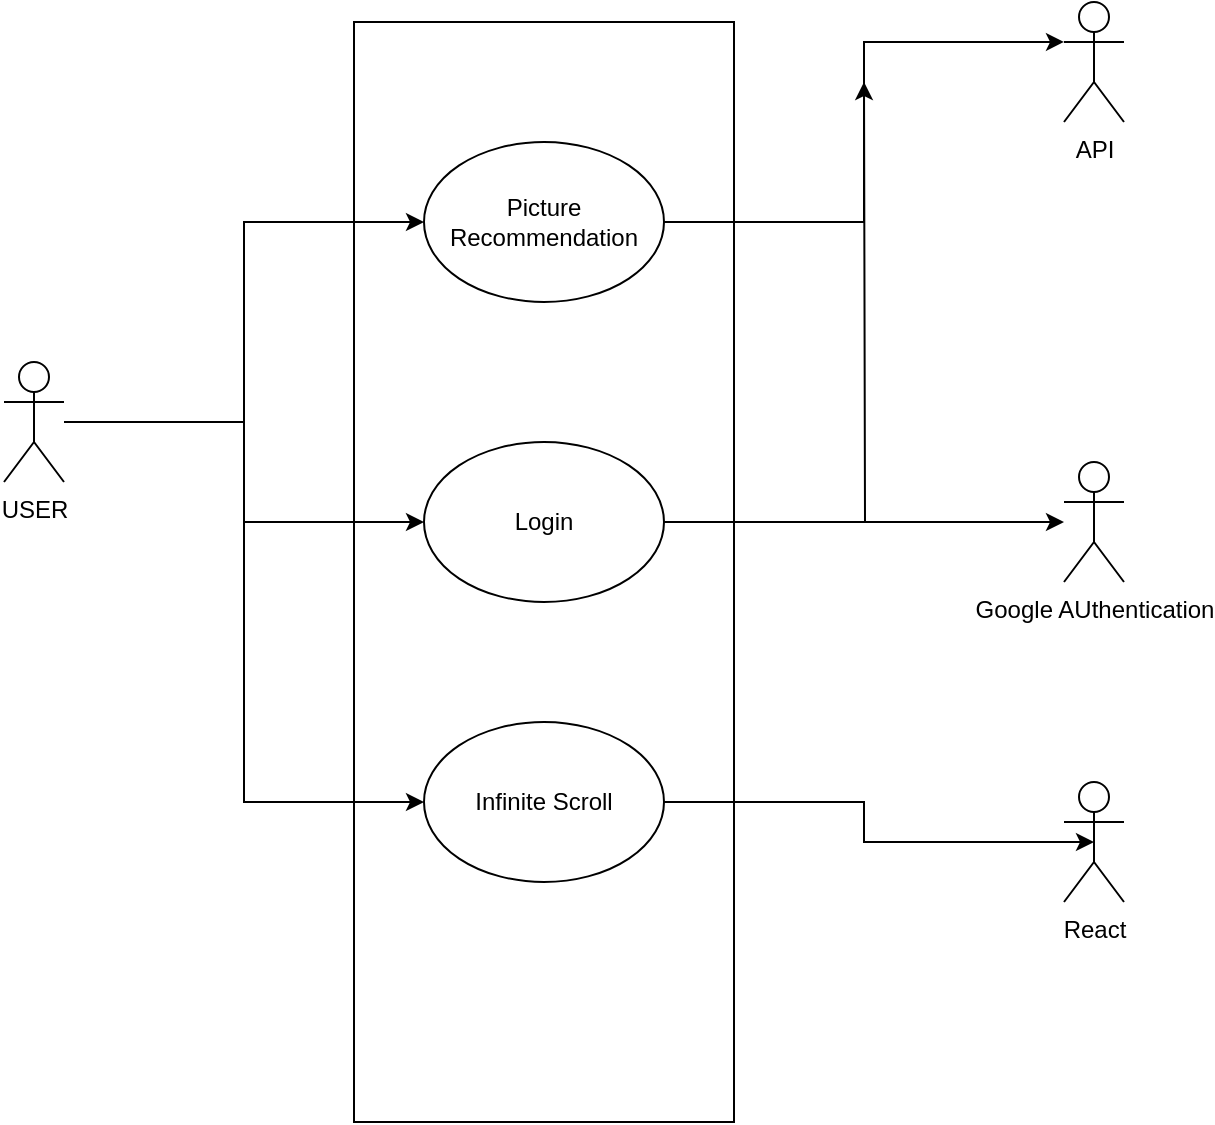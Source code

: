 <mxfile version="24.7.14">
  <diagram id="R2lEEEUBdFMjLlhIrx00" name="Page-1">
    <mxGraphModel dx="1385" dy="627" grid="1" gridSize="10" guides="1" tooltips="1" connect="1" arrows="1" fold="1" page="1" pageScale="1" pageWidth="850" pageHeight="1100" math="0" shadow="0" extFonts="Permanent Marker^https://fonts.googleapis.com/css?family=Permanent+Marker">
      <root>
        <mxCell id="0" />
        <mxCell id="1" parent="0" />
        <mxCell id="TX-KJzdsc7qopipzYaIi-85" value="" style="rounded=0;whiteSpace=wrap;html=1;" vertex="1" parent="1">
          <mxGeometry x="305" y="440" width="190" height="550" as="geometry" />
        </mxCell>
        <mxCell id="TX-KJzdsc7qopipzYaIi-76" style="edgeStyle=orthogonalEdgeStyle;rounded=0;orthogonalLoop=1;jettySize=auto;html=1;entryX=0;entryY=0.5;entryDx=0;entryDy=0;" edge="1" parent="1" source="TX-KJzdsc7qopipzYaIi-70" target="TX-KJzdsc7qopipzYaIi-73">
          <mxGeometry relative="1" as="geometry">
            <Array as="points">
              <mxPoint x="250" y="640" />
              <mxPoint x="250" y="540" />
            </Array>
          </mxGeometry>
        </mxCell>
        <mxCell id="TX-KJzdsc7qopipzYaIi-82" style="edgeStyle=orthogonalEdgeStyle;rounded=0;orthogonalLoop=1;jettySize=auto;html=1;entryX=0;entryY=0.5;entryDx=0;entryDy=0;" edge="1" parent="1" source="TX-KJzdsc7qopipzYaIi-70" target="TX-KJzdsc7qopipzYaIi-80">
          <mxGeometry relative="1" as="geometry" />
        </mxCell>
        <mxCell id="TX-KJzdsc7qopipzYaIi-88" style="edgeStyle=orthogonalEdgeStyle;rounded=0;orthogonalLoop=1;jettySize=auto;html=1;entryX=0;entryY=0.5;entryDx=0;entryDy=0;" edge="1" parent="1" source="TX-KJzdsc7qopipzYaIi-70" target="TX-KJzdsc7qopipzYaIi-87">
          <mxGeometry relative="1" as="geometry" />
        </mxCell>
        <mxCell id="TX-KJzdsc7qopipzYaIi-70" value="USER" style="shape=umlActor;verticalLabelPosition=bottom;verticalAlign=top;html=1;outlineConnect=0;" vertex="1" parent="1">
          <mxGeometry x="130" y="610" width="30" height="60" as="geometry" />
        </mxCell>
        <mxCell id="TX-KJzdsc7qopipzYaIi-73" value="Picture Recommendation" style="ellipse;whiteSpace=wrap;html=1;" vertex="1" parent="1">
          <mxGeometry x="340" y="500" width="120" height="80" as="geometry" />
        </mxCell>
        <mxCell id="TX-KJzdsc7qopipzYaIi-74" value="API" style="shape=umlActor;verticalLabelPosition=bottom;verticalAlign=top;html=1;outlineConnect=0;" vertex="1" parent="1">
          <mxGeometry x="660" y="430" width="30" height="60" as="geometry" />
        </mxCell>
        <mxCell id="TX-KJzdsc7qopipzYaIi-75" style="edgeStyle=orthogonalEdgeStyle;rounded=0;orthogonalLoop=1;jettySize=auto;html=1;entryX=0;entryY=0.333;entryDx=0;entryDy=0;entryPerimeter=0;" edge="1" parent="1" source="TX-KJzdsc7qopipzYaIi-73" target="TX-KJzdsc7qopipzYaIi-74">
          <mxGeometry relative="1" as="geometry" />
        </mxCell>
        <mxCell id="TX-KJzdsc7qopipzYaIi-83" style="edgeStyle=orthogonalEdgeStyle;rounded=0;orthogonalLoop=1;jettySize=auto;html=1;" edge="1" parent="1" source="TX-KJzdsc7qopipzYaIi-80" target="TX-KJzdsc7qopipzYaIi-81">
          <mxGeometry relative="1" as="geometry" />
        </mxCell>
        <mxCell id="TX-KJzdsc7qopipzYaIi-84" style="edgeStyle=orthogonalEdgeStyle;rounded=0;orthogonalLoop=1;jettySize=auto;html=1;" edge="1" parent="1" source="TX-KJzdsc7qopipzYaIi-80">
          <mxGeometry relative="1" as="geometry">
            <mxPoint x="560" y="470" as="targetPoint" />
          </mxGeometry>
        </mxCell>
        <mxCell id="TX-KJzdsc7qopipzYaIi-80" value="Login" style="ellipse;whiteSpace=wrap;html=1;" vertex="1" parent="1">
          <mxGeometry x="340" y="650" width="120" height="80" as="geometry" />
        </mxCell>
        <mxCell id="TX-KJzdsc7qopipzYaIi-81" value="Google AUthentication&lt;div&gt;&lt;br&gt;&lt;/div&gt;" style="shape=umlActor;verticalLabelPosition=bottom;verticalAlign=top;html=1;outlineConnect=0;" vertex="1" parent="1">
          <mxGeometry x="660" y="660" width="30" height="60" as="geometry" />
        </mxCell>
        <mxCell id="TX-KJzdsc7qopipzYaIi-87" value="Infinite Scroll" style="ellipse;whiteSpace=wrap;html=1;" vertex="1" parent="1">
          <mxGeometry x="340" y="790" width="120" height="80" as="geometry" />
        </mxCell>
        <mxCell id="TX-KJzdsc7qopipzYaIi-89" value="React" style="shape=umlActor;verticalLabelPosition=bottom;verticalAlign=top;html=1;outlineConnect=0;" vertex="1" parent="1">
          <mxGeometry x="660" y="820" width="30" height="60" as="geometry" />
        </mxCell>
        <mxCell id="TX-KJzdsc7qopipzYaIi-90" style="edgeStyle=orthogonalEdgeStyle;rounded=0;orthogonalLoop=1;jettySize=auto;html=1;entryX=0.5;entryY=0.5;entryDx=0;entryDy=0;entryPerimeter=0;" edge="1" parent="1" source="TX-KJzdsc7qopipzYaIi-87" target="TX-KJzdsc7qopipzYaIi-89">
          <mxGeometry relative="1" as="geometry" />
        </mxCell>
      </root>
    </mxGraphModel>
  </diagram>
</mxfile>
